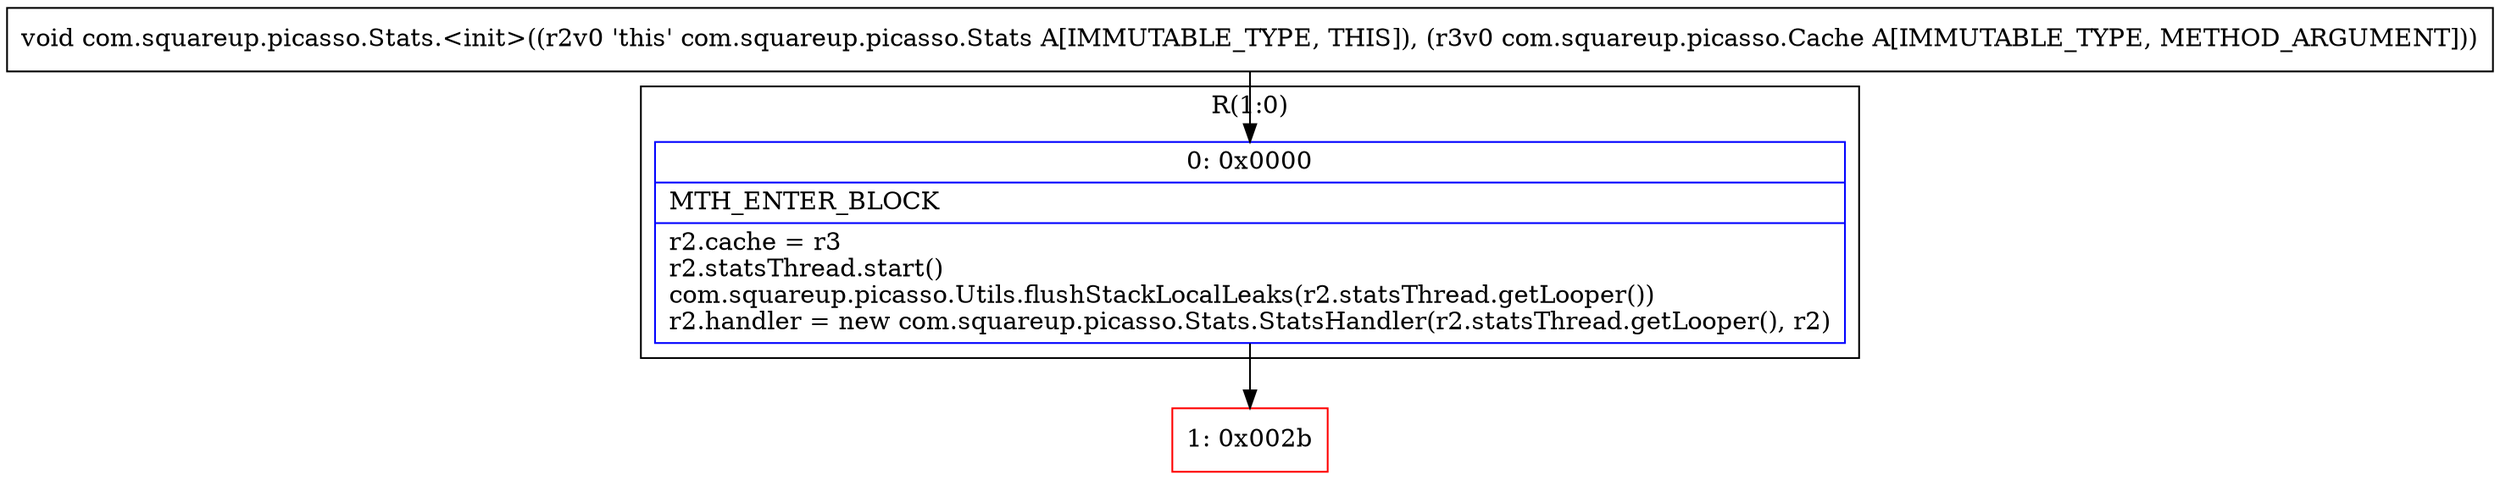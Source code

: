 digraph "CFG forcom.squareup.picasso.Stats.\<init\>(Lcom\/squareup\/picasso\/Cache;)V" {
subgraph cluster_Region_746814547 {
label = "R(1:0)";
node [shape=record,color=blue];
Node_0 [shape=record,label="{0\:\ 0x0000|MTH_ENTER_BLOCK\l|r2.cache = r3\lr2.statsThread.start()\lcom.squareup.picasso.Utils.flushStackLocalLeaks(r2.statsThread.getLooper())\lr2.handler = new com.squareup.picasso.Stats.StatsHandler(r2.statsThread.getLooper(), r2)\l}"];
}
Node_1 [shape=record,color=red,label="{1\:\ 0x002b}"];
MethodNode[shape=record,label="{void com.squareup.picasso.Stats.\<init\>((r2v0 'this' com.squareup.picasso.Stats A[IMMUTABLE_TYPE, THIS]), (r3v0 com.squareup.picasso.Cache A[IMMUTABLE_TYPE, METHOD_ARGUMENT])) }"];
MethodNode -> Node_0;
Node_0 -> Node_1;
}

